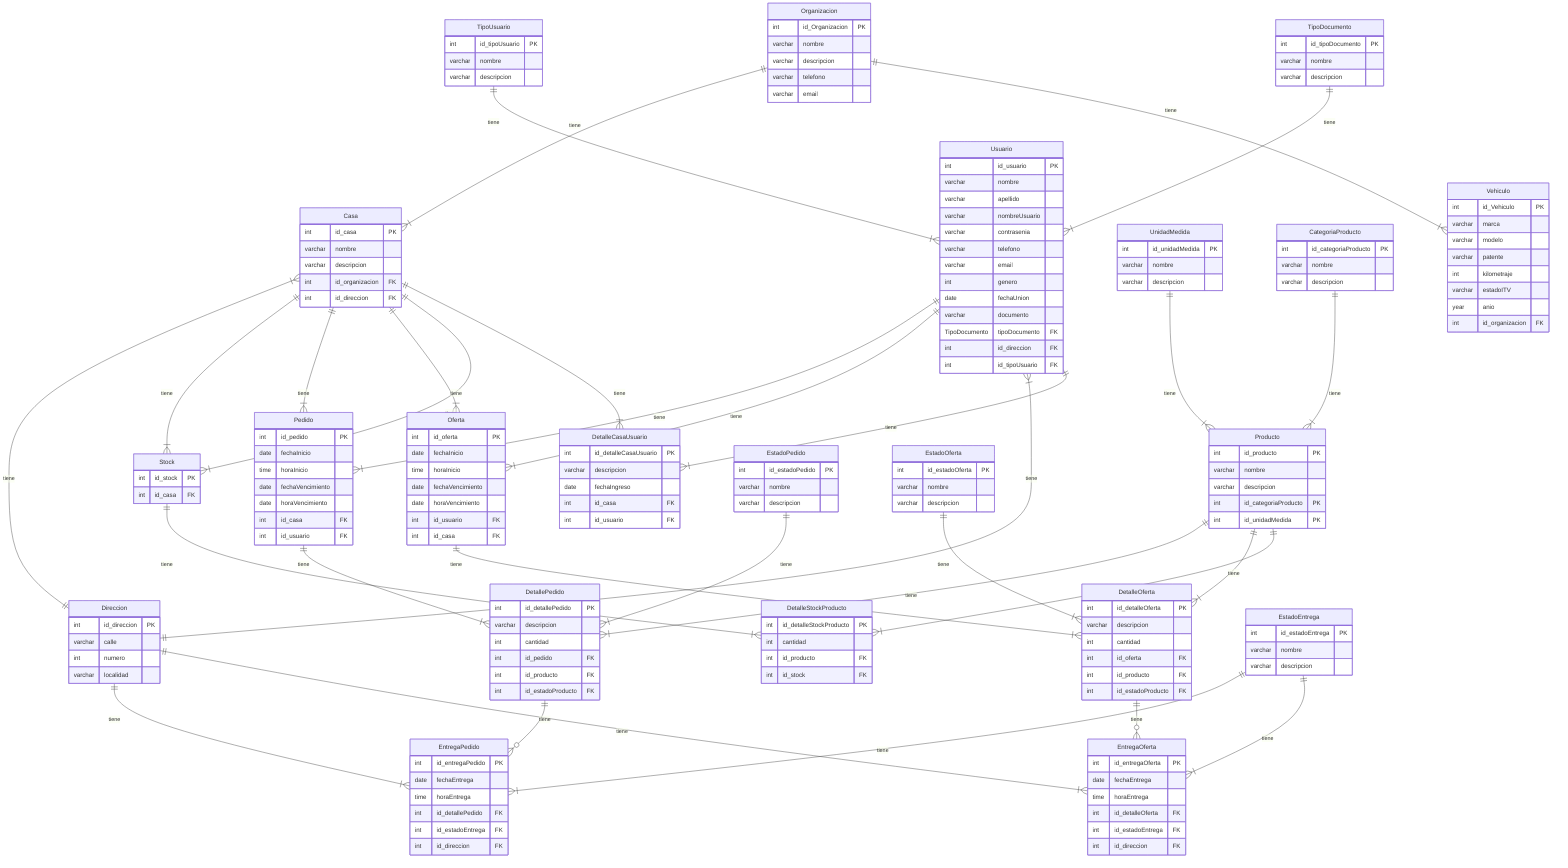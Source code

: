 erDiagram
    Direccion{
        int id_direccion PK
        varchar calle
        int numero
        varchar localidad  
    }
    Organizacion{
        int id_Organizacion PK
        varchar nombre
        varchar descripcion
        varchar telefono
        varchar email
    }
    TipoDocumento{
        int id_tipoDocumento PK
        varchar nombre
        varchar descripcion
    }
    TipoUsuario{
        int id_tipoUsuario PK
        varchar nombre
        varchar descripcion
    }
    Usuario{
        int id_usuario PK
        varchar nombre
        varchar apellido
        varchar nombreUsuario
        varchar contrasenia        
        varchar telefono
        varchar email
        int genero
        date fechaUnion
        varchar documento
        TipoDocumento tipoDocumento FK
        int id_direccion FK
        int id_tipoUsuario FK
    }
    Casa{
        int id_casa PK
        varchar nombre
        varchar descripcion
        int id_organizacion FK
        int id_direccion FK
    }
    DetalleCasaUsuario{
        int id_detalleCasaUsuario PK
        varchar descripcion
        date fechaIngreso
        int id_casa FK
        int id_usuario FK
    }
    UnidadMedida{
        int id_unidadMedida PK
        varchar nombre
        varchar descripcion
    }
    Stock{
        int id_stock PK
        int id_casa FK
    }
    CategoriaProducto{
        int id_categoriaProducto PK
        varchar nombre
        varchar descripcion
    }
    Producto{
        int id_producto PK
        varchar nombre
        varchar descripcion
        int id_categoriaProducto PK
        int id_unidadMedida PK
    }
    DetalleStockProducto{
        int id_detalleStockProducto PK
        int cantidad
        int id_producto FK
        int id_stock FK
    }
    Pedido{
        int id_pedido PK
        date fechaInicio
        time horaInicio
        date fechaVencimiento
        date horaVencimiento
        int id_casa FK
        int id_usuario FK
    }
    DetallePedido{
        int id_detallePedido PK
        varchar descripcion
        int cantidad
        int id_pedido FK
        int id_producto FK
        int id_estadoProducto FK
    }
    EntregaPedido{
        int id_entregaPedido PK
        date fechaEntrega
        time horaEntrega
        int id_detallePedido FK
        int id_estadoEntrega FK
        int id_direccion FK
    }
    Oferta{
        int id_oferta PK
        date fechaInicio
        time horaInicio
        date fechaVencimiento
        date horaVencimiento
        int id_usuario FK
        int id_casa FK
    }
    DetalleOferta{
        int id_detalleOferta PK
        varchar descripcion
        int cantidad
        int id_oferta FK
        int id_producto FK
        int id_estadoProducto FK
    }
    EntregaOferta{
        int id_entregaOferta PK
        date fechaEntrega
        time horaEntrega
        int id_detalleOferta FK
        int id_estadoEntrega FK
        int id_direccion FK
    }
    EstadoPedido{
        int id_estadoPedido PK
        varchar nombre
        varchar descripcion
    }
    EstadoOferta{
        int id_estadoOferta PK
        varchar nombre
        varchar descripcion
    }
    EstadoEntrega{
        int id_estadoEntrega PK
        varchar nombre
        varchar descripcion
    }
    Vehiculo{
        int id_Vehiculo PK
        varchar marca
        varchar modelo
        varchar patente
        int kilometraje
        varchar estadoITV
        year anio
        int id_organizacion FK
    }

Organizacion ||--|{ Casa : "tiene"
Organizacion ||--|{ Vehiculo : "tiene"
Casa }|--|| Direccion : "tiene"
Casa ||--|{ Stock : "tiene"

TipoUsuario ||--|{ Usuario : "tiene"
Usuario ||--|{ Pedido : "tiene"
Usuario ||--|{ Oferta : "tiene"
Usuario }|--|| Direccion : "tiene"
TipoDocumento ||--|{ Usuario : "tiene"

Casa ||--|{ Pedido : "tiene"
Casa ||--|{ Oferta : "tiene"
Casa ||--|{ Stock : "tiene"

Casa ||--|{ DetalleCasaUsuario : "tiene"
Usuario ||--|{ DetalleCasaUsuario : "tiene"

Pedido ||--|{ DetallePedido : "tiene"
Oferta ||--|{ DetalleOferta : "tiene"
EstadoPedido ||--|{ DetallePedido : "tiene"
EstadoOferta ||--|{ DetalleOferta : "tiene"
Producto ||--|{ DetallePedido : "tiene"
Producto ||--|{ DetalleOferta : "tiene"

CategoriaProducto ||--|{ Producto : "tiene"
UnidadMedida ||--|{ Producto : "tiene"

Stock ||--|{ DetalleStockProducto : "tiene"
Producto ||--|{ DetalleStockProducto : "tiene"

DetallePedido ||--o{ EntregaPedido : "tiene"
DetalleOferta ||--o{ EntregaOferta : "tiene"
EstadoEntrega ||--|{ EntregaPedido : "tiene"
EstadoEntrega ||--|{ EntregaOferta : "tiene"
Direccion ||--|{ EntregaPedido : "tiene"
Direccion ||--|{ EntregaOferta : "tiene"